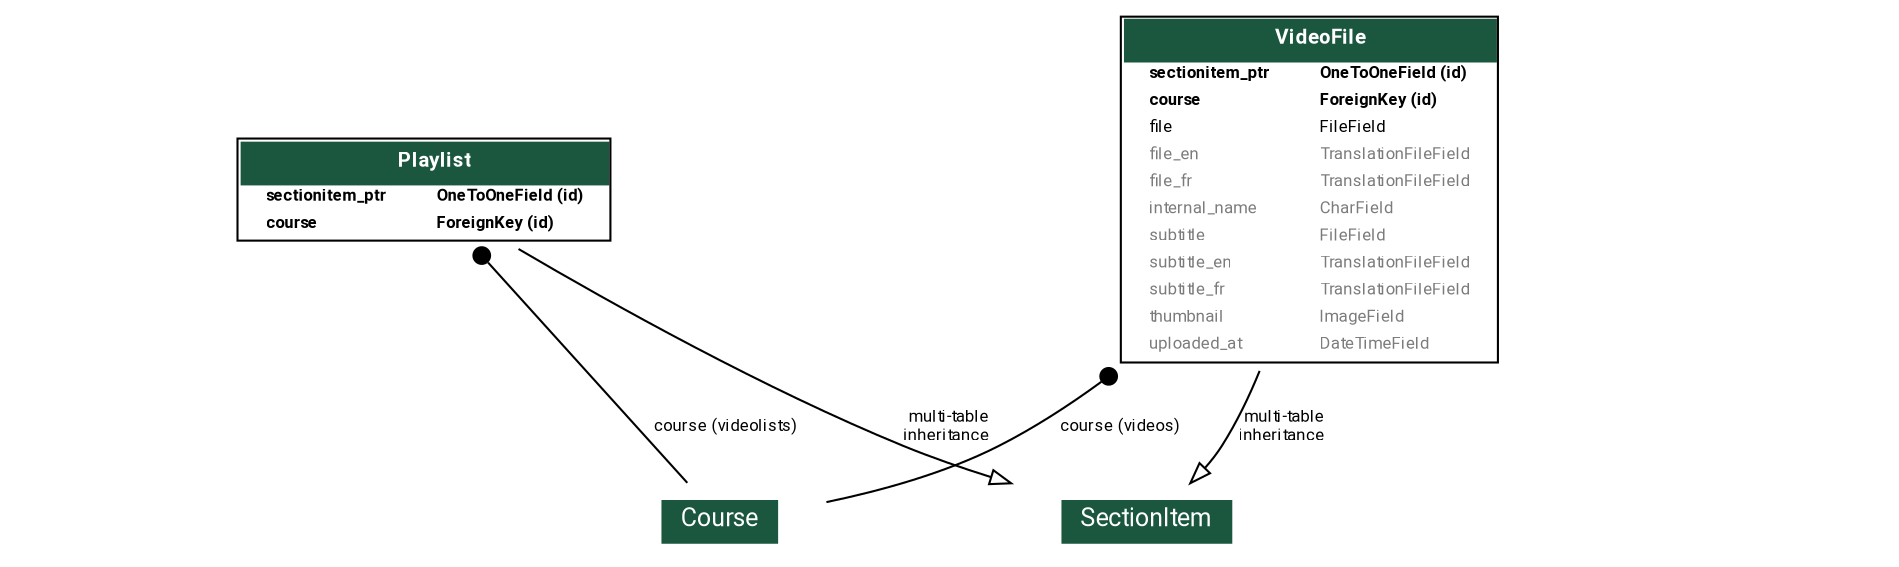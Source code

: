digraph model_graph {
	graph [bb="0,0,905.5,264",
		fontname=Roboto,
		fontsize=8,
		rankdir=TB,
		splines=true
	];
	node [fontname=Roboto,
		fontsize=8,
		label="\N",
		shape=plaintext
	];
	edge [fontname=Roboto,
		fontsize=8
	];
	videos_models_Playlist	[height=0.79167,
		label=<
    <TABLE BGCOLOR="white" BORDER="1" CELLBORDER="0" CELLSPACING="0">
    <TR><TD COLSPAN="2" CELLPADDING="5" ALIGN="CENTER" BGCOLOR="#1b563f">
    <FONT FACE="Roboto" COLOR="white" POINT-SIZE="10"><B>
    Playlist
    </B></FONT></TD></TR>
  
  
    <TR><TD ALIGN="LEFT" BORDER="0">
    <FONT FACE="Roboto"><B>sectionitem_ptr</B></FONT>
    </TD><TD ALIGN="LEFT">
    <FONT FACE="Roboto"><B>OneToOneField (id)</B></FONT>
    </TD></TR>
  
  
  
    <TR><TD ALIGN="LEFT" BORDER="0">
    <FONT FACE="Roboto"><B>course</B></FONT>
    </TD><TD ALIGN="LEFT">
    <FONT FACE="Roboto"><B>ForeignKey (id)</B></FONT>
    </TD></TR>
  
  
    </TABLE>
    >,
		pos="199.5,177",
		width=5.5417];
	courses_models_Course	[height=0.5,
		label=<
  <TABLE BGCOLOR="white" BORDER="0" CELLBORDER="0" CELLSPACING="0">
  <TR><TD COLSPAN="2" CELLPADDING="4" ALIGN="CENTER" BGCOLOR="#1b563f">
  <FONT FACE="Roboto" POINT-SIZE="12" COLOR="white">Course</FONT>
  </TD></TR>
  </TABLE>
  >,
		pos="343.5,18",
		width=1.4167];
	videos_models_Playlist -> courses_models_Course	[arrowhead=none,
		arrowtail=dot,
		dir=both,
		label=" course (videolists)",
		lp="273,63",
		pos="s,190.01,148.63 187.81,139.99 181.59,113.44 178.64,77.911 197.5,54 209.32,39.008 255.43,29.713 292.71,24.504"];
	courses_models_SectionItem	[height=0.5,
		label=<
  <TABLE BGCOLOR="white" BORDER="0" CELLBORDER="0" CELLSPACING="0">
  <TR><TD COLSPAN="2" CELLPADDING="4" ALIGN="CENTER" BGCOLOR="#1b563f">
  <FONT FACE="Roboto" POINT-SIZE="12" COLOR="white">SectionItem</FONT>
  </TD></TR>
  </TABLE>
  >,
		pos="499.5,18",
		width=1.9444];
	videos_models_Playlist -> courses_models_SectionItem	[arrowhead=empty,
		arrowtail=none,
		dir=both,
		label=" multi-table\ninheritance",
		lp="413,63",
		pos="e,429.5,30.693 242.14,148.69 272.62,128.59 314.14,100 348.5,72 357.52,64.651 357.34,59.666 367.5,54 383.19,45.249 401.16,38.612 \
418.68,33.605"];
	videos_models_VideoFile	[height=2.4167,
		label=<
    <TABLE BGCOLOR="white" BORDER="1" CELLBORDER="0" CELLSPACING="0">
    <TR><TD COLSPAN="2" CELLPADDING="5" ALIGN="CENTER" BGCOLOR="#1b563f">
    <FONT FACE="Roboto" COLOR="white" POINT-SIZE="10"><B>
    VideoFile
    </B></FONT></TD></TR>
  
  
    <TR><TD ALIGN="LEFT" BORDER="0">
    <FONT FACE="Roboto"><B>sectionitem_ptr</B></FONT>
    </TD><TD ALIGN="LEFT">
    <FONT FACE="Roboto"><B>OneToOneField (id)</B></FONT>
    </TD></TR>
  
  
  
    <TR><TD ALIGN="LEFT" BORDER="0">
    <FONT FACE="Roboto"><B>course</B></FONT>
    </TD><TD ALIGN="LEFT">
    <FONT FACE="Roboto"><B>ForeignKey (id)</B></FONT>
    </TD></TR>
  
  
  
    <TR><TD ALIGN="LEFT" BORDER="0">
    <FONT FACE="Roboto">file</FONT>
    </TD><TD ALIGN="LEFT">
    <FONT FACE="Roboto">FileField</FONT>
    </TD></TR>
  
  
  
    <TR><TD ALIGN="LEFT" BORDER="0">
    <FONT COLOR="#7B7B7B" FACE="Roboto">file_en</FONT>
    </TD><TD ALIGN="LEFT">
    <FONT COLOR="#7B7B7B" FACE="Roboto">TranslationFileField</FONT>
    </TD></TR>
  
  
  
    <TR><TD ALIGN="LEFT" BORDER="0">
    <FONT COLOR="#7B7B7B" FACE="Roboto">file_fr</FONT>
    </TD><TD ALIGN="LEFT">
    <FONT COLOR="#7B7B7B" FACE="Roboto">TranslationFileField</FONT>
    </TD></TR>
  
  
  
    <TR><TD ALIGN="LEFT" BORDER="0">
    <FONT COLOR="#7B7B7B" FACE="Roboto">internal_name</FONT>
    </TD><TD ALIGN="LEFT">
    <FONT COLOR="#7B7B7B" FACE="Roboto">CharField</FONT>
    </TD></TR>
  
  
  
    <TR><TD ALIGN="LEFT" BORDER="0">
    <FONT COLOR="#7B7B7B" FACE="Roboto">subtitle</FONT>
    </TD><TD ALIGN="LEFT">
    <FONT COLOR="#7B7B7B" FACE="Roboto">FileField</FONT>
    </TD></TR>
  
  
  
    <TR><TD ALIGN="LEFT" BORDER="0">
    <FONT COLOR="#7B7B7B" FACE="Roboto">subtitle_en</FONT>
    </TD><TD ALIGN="LEFT">
    <FONT COLOR="#7B7B7B" FACE="Roboto">TranslationFileField</FONT>
    </TD></TR>
  
  
  
    <TR><TD ALIGN="LEFT" BORDER="0">
    <FONT COLOR="#7B7B7B" FACE="Roboto">subtitle_fr</FONT>
    </TD><TD ALIGN="LEFT">
    <FONT COLOR="#7B7B7B" FACE="Roboto">TranslationFileField</FONT>
    </TD></TR>
  
  
  
    <TR><TD ALIGN="LEFT" BORDER="0">
    <FONT COLOR="#7B7B7B" FACE="Roboto">thumbnail</FONT>
    </TD><TD ALIGN="LEFT">
    <FONT COLOR="#7B7B7B" FACE="Roboto">ImageField</FONT>
    </TD></TR>
  
  
  
    <TR><TD ALIGN="LEFT" BORDER="0">
    <FONT COLOR="#7B7B7B" FACE="Roboto">uploaded_at</FONT>
    </TD><TD ALIGN="LEFT">
    <FONT COLOR="#7B7B7B" FACE="Roboto">DateTimeField</FONT>
    </TD></TR>
  
  
    </TABLE>
    >,
		pos="626.5,177",
		width=5.75];
	videos_models_VideoFile -> courses_models_Course	[arrowhead=none,
		arrowtail=dot,
		dir=both,
		label=" course (videos)",
		lp="542,63",
		pos="s,504.14,90.082 497.28,84.721 491.9,80.482 486.62,76.23 481.5,72 472.53,64.593 472.58,59.802 462.5,54 450.6,47.152 421.04,38.444 \
394.35,31.427"];
	videos_models_VideoFile -> courses_models_SectionItem	[arrowhead=empty,
		arrowtail=none,
		dir=both,
		label=" multi-table\ninheritance",
		lp="662,63",
		pos="e,569.47,29.849 624.54,90.036 620.98,76.869 615.3,64.267 606.5,54 599.25,45.541 589.92,39.114 579.81,34.233"];
	"\n\n\n"	[height=0.5,
		pos="878.5,177",
		width=0.75];
}
